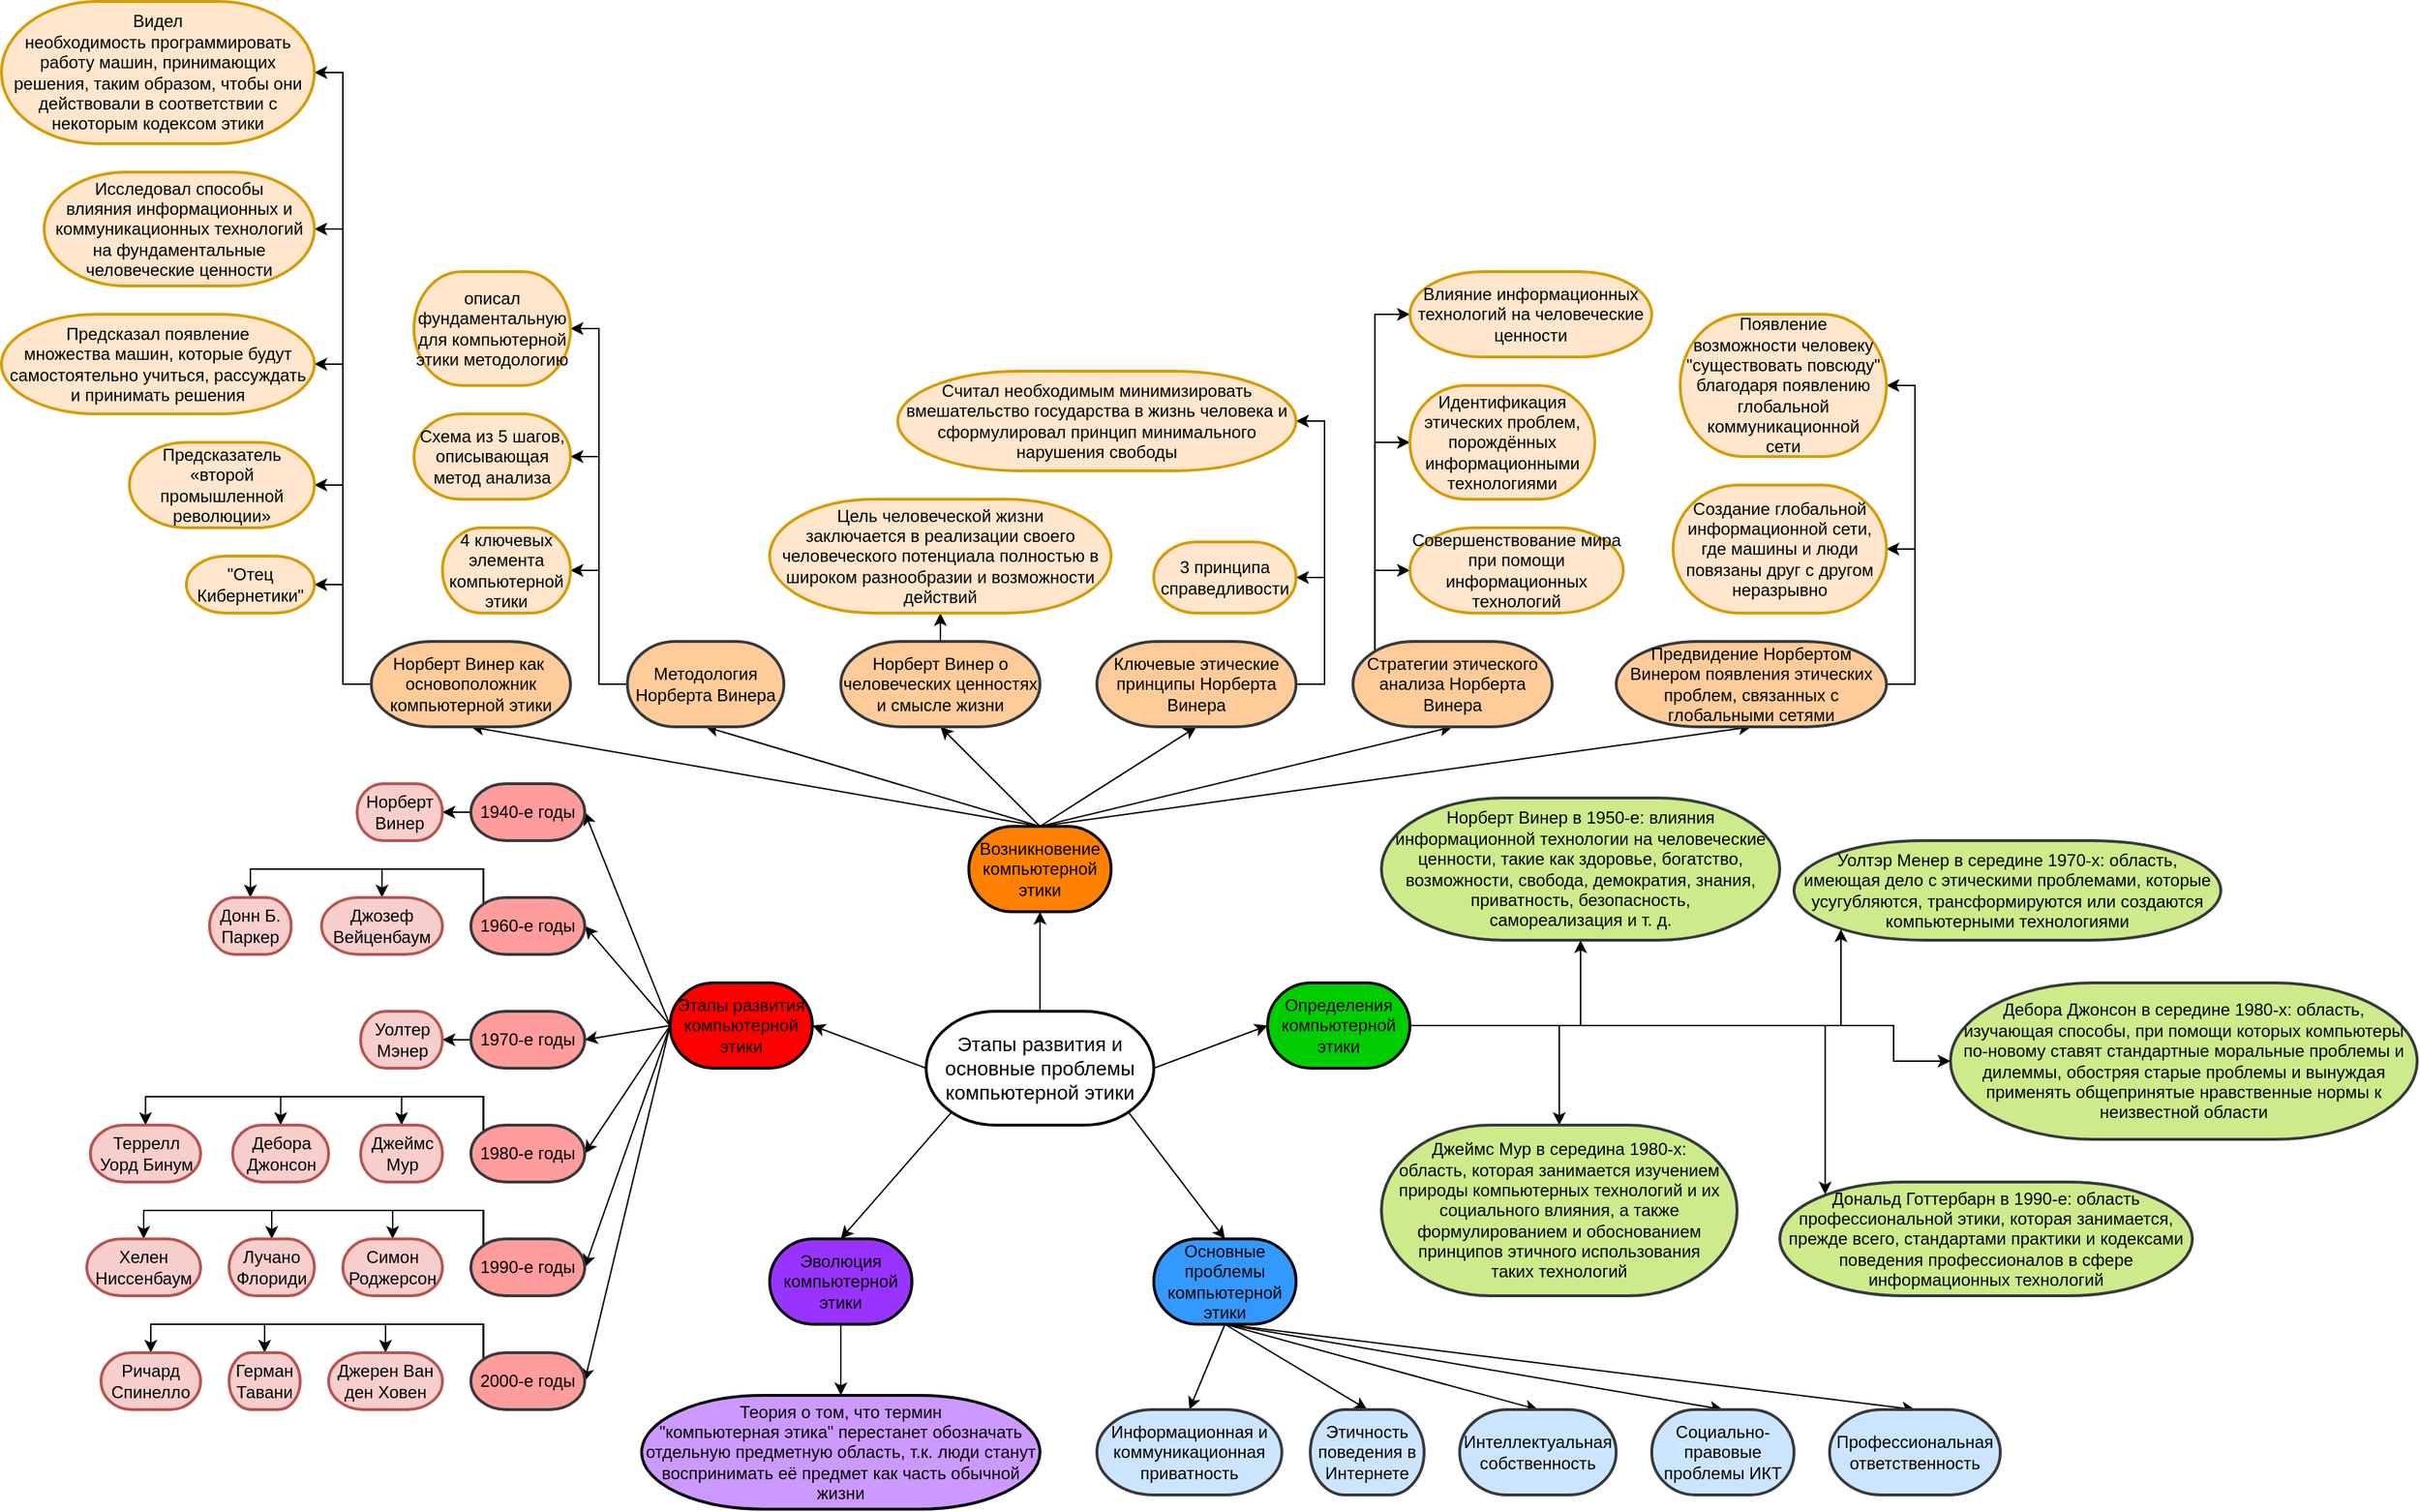 <mxfile type="github" version="12.4.3" pages="1">
  <diagram id="Xce3-qtlXA6PK7jgvRLK" name="Page-1">
    <mxGraphModel grid="1" dx="3118" dy="2120" gridSize="10" guides="1" tooltips="1" connect="1" arrows="1" fold="1" page="1" pageScale="1" pageWidth="2336" pageHeight="1654" math="0" shadow="0">
      <root>
        <mxCell id="0"/>
        <mxCell id="1" parent="0"/>
        <mxCell id="m4HbFXniarb6c-HBJ8Ap-7" parent="1" style="rounded=0;orthogonalLoop=1;jettySize=auto;html=1;exitX=1;exitY=0.5;exitDx=0;exitDy=0;exitPerimeter=0;entryX=0;entryY=0.5;entryDx=0;entryDy=0;entryPerimeter=0;" target="m4HbFXniarb6c-HBJ8Ap-4" source="m4HbFXniarb6c-HBJ8Ap-1" edge="1">
          <mxGeometry as="geometry" relative="1"/>
        </mxCell>
        <mxCell id="m4HbFXniarb6c-HBJ8Ap-8" parent="1" style="edgeStyle=none;rounded=0;orthogonalLoop=1;jettySize=auto;html=1;exitX=0.89;exitY=0.89;exitDx=0;exitDy=0;exitPerimeter=0;entryX=0.5;entryY=0;entryDx=0;entryDy=0;entryPerimeter=0;" target="m4HbFXniarb6c-HBJ8Ap-6" source="m4HbFXniarb6c-HBJ8Ap-1" edge="1">
          <mxGeometry as="geometry" relative="1"/>
        </mxCell>
        <mxCell id="m4HbFXniarb6c-HBJ8Ap-9" parent="1" style="edgeStyle=none;rounded=0;orthogonalLoop=1;jettySize=auto;html=1;exitX=0.11;exitY=0.89;exitDx=0;exitDy=0;exitPerimeter=0;entryX=0.5;entryY=0;entryDx=0;entryDy=0;entryPerimeter=0;" target="m4HbFXniarb6c-HBJ8Ap-5" source="m4HbFXniarb6c-HBJ8Ap-1" edge="1">
          <mxGeometry as="geometry" relative="1"/>
        </mxCell>
        <mxCell id="m4HbFXniarb6c-HBJ8Ap-10" parent="1" style="edgeStyle=none;rounded=0;orthogonalLoop=1;jettySize=auto;html=1;exitX=0;exitY=0.5;exitDx=0;exitDy=0;exitPerimeter=0;entryX=1;entryY=0.5;entryDx=0;entryDy=0;entryPerimeter=0;" target="m4HbFXniarb6c-HBJ8Ap-3" source="m4HbFXniarb6c-HBJ8Ap-1" edge="1">
          <mxGeometry as="geometry" relative="1"/>
        </mxCell>
        <mxCell id="m4HbFXniarb6c-HBJ8Ap-11" parent="1" style="edgeStyle=none;rounded=0;orthogonalLoop=1;jettySize=auto;html=1;exitX=0.5;exitY=0;exitDx=0;exitDy=0;exitPerimeter=0;entryX=0.5;entryY=1;entryDx=0;entryDy=0;entryPerimeter=0;" target="m4HbFXniarb6c-HBJ8Ap-2" source="m4HbFXniarb6c-HBJ8Ap-1" edge="1">
          <mxGeometry as="geometry" relative="1"/>
        </mxCell>
        <mxCell id="m4HbFXniarb6c-HBJ8Ap-1" value="&lt;font style=&quot;font-size: 14px&quot;&gt;Этапы развития и основные проблемы компьютерной этики&lt;/font&gt;" parent="1" vertex="1" style="strokeWidth=2;html=1;shape=mxgraph.flowchart.terminator;whiteSpace=wrap;">
          <mxGeometry as="geometry" height="80" width="160" y="160" x="320"/>
        </mxCell>
        <mxCell id="m4HbFXniarb6c-HBJ8Ap-31" parent="1" style="edgeStyle=none;rounded=0;orthogonalLoop=1;jettySize=auto;html=1;exitX=0.5;exitY=0;exitDx=0;exitDy=0;exitPerimeter=0;entryX=0.5;entryY=1;entryDx=0;entryDy=0;entryPerimeter=0;" target="m4HbFXniarb6c-HBJ8Ap-30" source="m4HbFXniarb6c-HBJ8Ap-2" edge="1">
          <mxGeometry as="geometry" relative="1"/>
        </mxCell>
        <mxCell id="m4HbFXniarb6c-HBJ8Ap-32" parent="1" style="edgeStyle=none;rounded=0;orthogonalLoop=1;jettySize=auto;html=1;exitX=0.5;exitY=0;exitDx=0;exitDy=0;exitPerimeter=0;entryX=0.5;entryY=1;entryDx=0;entryDy=0;entryPerimeter=0;" target="m4HbFXniarb6c-HBJ8Ap-25" source="m4HbFXniarb6c-HBJ8Ap-2" edge="1">
          <mxGeometry as="geometry" relative="1"/>
        </mxCell>
        <mxCell id="m4HbFXniarb6c-HBJ8Ap-33" parent="1" style="edgeStyle=none;rounded=0;orthogonalLoop=1;jettySize=auto;html=1;exitX=0.5;exitY=0;exitDx=0;exitDy=0;exitPerimeter=0;entryX=0.5;entryY=1;entryDx=0;entryDy=0;entryPerimeter=0;" target="m4HbFXniarb6c-HBJ8Ap-26" source="m4HbFXniarb6c-HBJ8Ap-2" edge="1">
          <mxGeometry as="geometry" relative="1"/>
        </mxCell>
        <mxCell id="m4HbFXniarb6c-HBJ8Ap-34" parent="1" style="edgeStyle=none;rounded=0;orthogonalLoop=1;jettySize=auto;html=1;exitX=0.5;exitY=0;exitDx=0;exitDy=0;exitPerimeter=0;entryX=0.5;entryY=1;entryDx=0;entryDy=0;entryPerimeter=0;" target="m4HbFXniarb6c-HBJ8Ap-27" source="m4HbFXniarb6c-HBJ8Ap-2" edge="1">
          <mxGeometry as="geometry" relative="1"/>
        </mxCell>
        <mxCell id="m4HbFXniarb6c-HBJ8Ap-35" parent="1" style="edgeStyle=none;rounded=0;orthogonalLoop=1;jettySize=auto;html=1;exitX=0.5;exitY=0;exitDx=0;exitDy=0;exitPerimeter=0;entryX=0.5;entryY=1;entryDx=0;entryDy=0;entryPerimeter=0;" target="m4HbFXniarb6c-HBJ8Ap-28" source="m4HbFXniarb6c-HBJ8Ap-2" edge="1">
          <mxGeometry as="geometry" relative="1"/>
        </mxCell>
        <mxCell id="m4HbFXniarb6c-HBJ8Ap-36" parent="1" style="edgeStyle=none;rounded=0;orthogonalLoop=1;jettySize=auto;html=1;exitX=0.5;exitY=0;exitDx=0;exitDy=0;exitPerimeter=0;entryX=0.5;entryY=1;entryDx=0;entryDy=0;entryPerimeter=0;" target="m4HbFXniarb6c-HBJ8Ap-29" source="m4HbFXniarb6c-HBJ8Ap-2" edge="1">
          <mxGeometry as="geometry" relative="1"/>
        </mxCell>
        <mxCell id="m4HbFXniarb6c-HBJ8Ap-2" value="Возникновение компьютерной этики" parent="1" vertex="1" style="strokeWidth=2;html=1;shape=mxgraph.flowchart.terminator;whiteSpace=wrap;fillColor=#FF8000;">
          <mxGeometry as="geometry" height="60" width="100" y="30" x="350"/>
        </mxCell>
        <mxCell id="m4HbFXniarb6c-HBJ8Ap-19" parent="1" style="edgeStyle=none;rounded=0;orthogonalLoop=1;jettySize=auto;html=1;exitX=0;exitY=0.5;exitDx=0;exitDy=0;exitPerimeter=0;entryX=1;entryY=0.5;entryDx=0;entryDy=0;entryPerimeter=0;" target="m4HbFXniarb6c-HBJ8Ap-15" source="m4HbFXniarb6c-HBJ8Ap-3" edge="1">
          <mxGeometry as="geometry" relative="1"/>
        </mxCell>
        <mxCell id="m4HbFXniarb6c-HBJ8Ap-20" parent="1" style="edgeStyle=none;rounded=0;orthogonalLoop=1;jettySize=auto;html=1;exitX=0;exitY=0.5;exitDx=0;exitDy=0;exitPerimeter=0;entryX=1;entryY=0.5;entryDx=0;entryDy=0;entryPerimeter=0;" target="m4HbFXniarb6c-HBJ8Ap-12" source="m4HbFXniarb6c-HBJ8Ap-3" edge="1">
          <mxGeometry as="geometry" relative="1"/>
        </mxCell>
        <mxCell id="m4HbFXniarb6c-HBJ8Ap-21" parent="1" style="edgeStyle=none;rounded=0;orthogonalLoop=1;jettySize=auto;html=1;exitX=0;exitY=0.5;exitDx=0;exitDy=0;exitPerimeter=0;entryX=1;entryY=0.5;entryDx=0;entryDy=0;entryPerimeter=0;" target="m4HbFXniarb6c-HBJ8Ap-14" source="m4HbFXniarb6c-HBJ8Ap-3" edge="1">
          <mxGeometry as="geometry" relative="1"/>
        </mxCell>
        <mxCell id="m4HbFXniarb6c-HBJ8Ap-22" parent="1" style="edgeStyle=none;rounded=0;orthogonalLoop=1;jettySize=auto;html=1;exitX=0;exitY=0.5;exitDx=0;exitDy=0;exitPerimeter=0;entryX=1;entryY=0.5;entryDx=0;entryDy=0;entryPerimeter=0;" target="m4HbFXniarb6c-HBJ8Ap-16" source="m4HbFXniarb6c-HBJ8Ap-3" edge="1">
          <mxGeometry as="geometry" relative="1"/>
        </mxCell>
        <mxCell id="m4HbFXniarb6c-HBJ8Ap-23" parent="1" style="edgeStyle=none;rounded=0;orthogonalLoop=1;jettySize=auto;html=1;exitX=0;exitY=0.5;exitDx=0;exitDy=0;exitPerimeter=0;entryX=1;entryY=0.5;entryDx=0;entryDy=0;entryPerimeter=0;" target="m4HbFXniarb6c-HBJ8Ap-17" source="m4HbFXniarb6c-HBJ8Ap-3" edge="1">
          <mxGeometry as="geometry" relative="1"/>
        </mxCell>
        <mxCell id="m4HbFXniarb6c-HBJ8Ap-24" parent="1" style="edgeStyle=none;rounded=0;orthogonalLoop=1;jettySize=auto;html=1;exitX=0;exitY=0.5;exitDx=0;exitDy=0;exitPerimeter=0;entryX=1;entryY=0.5;entryDx=0;entryDy=0;entryPerimeter=0;" target="m4HbFXniarb6c-HBJ8Ap-13" source="m4HbFXniarb6c-HBJ8Ap-3" edge="1">
          <mxGeometry as="geometry" relative="1"/>
        </mxCell>
        <mxCell id="m4HbFXniarb6c-HBJ8Ap-3" value="Этапы развития компьютерной этики" parent="1" vertex="1" style="strokeWidth=2;html=1;shape=mxgraph.flowchart.terminator;whiteSpace=wrap;fillColor=#FF0000;">
          <mxGeometry as="geometry" height="60" width="100" y="140" x="140"/>
        </mxCell>
        <mxCell id="OkbivOEp-bvasjhVj9Z0-7" parent="1" style="edgeStyle=orthogonalEdgeStyle;rounded=0;orthogonalLoop=1;jettySize=auto;html=1;exitX=1;exitY=0.5;exitDx=0;exitDy=0;exitPerimeter=0;entryX=0.5;entryY=1;entryDx=0;entryDy=0;entryPerimeter=0;" target="OkbivOEp-bvasjhVj9Z0-1" source="m4HbFXniarb6c-HBJ8Ap-4" edge="1">
          <mxGeometry as="geometry" relative="1"/>
        </mxCell>
        <mxCell id="OkbivOEp-bvasjhVj9Z0-8" parent="1" style="edgeStyle=orthogonalEdgeStyle;rounded=0;orthogonalLoop=1;jettySize=auto;html=1;exitX=1;exitY=0.5;exitDx=0;exitDy=0;exitPerimeter=0;entryX=0.5;entryY=0;entryDx=0;entryDy=0;entryPerimeter=0;" target="OkbivOEp-bvasjhVj9Z0-2" source="m4HbFXniarb6c-HBJ8Ap-4" edge="1">
          <mxGeometry as="geometry" relative="1"/>
        </mxCell>
        <mxCell id="OkbivOEp-bvasjhVj9Z0-9" parent="1" style="edgeStyle=orthogonalEdgeStyle;rounded=0;orthogonalLoop=1;jettySize=auto;html=1;exitX=1;exitY=0.5;exitDx=0;exitDy=0;exitPerimeter=0;entryX=0.11;entryY=0.89;entryDx=0;entryDy=0;entryPerimeter=0;" target="OkbivOEp-bvasjhVj9Z0-5" source="m4HbFXniarb6c-HBJ8Ap-4" edge="1">
          <mxGeometry as="geometry" relative="1"/>
        </mxCell>
        <mxCell id="OkbivOEp-bvasjhVj9Z0-10" parent="1" style="edgeStyle=orthogonalEdgeStyle;rounded=0;orthogonalLoop=1;jettySize=auto;html=1;exitX=1;exitY=0.5;exitDx=0;exitDy=0;exitPerimeter=0;entryX=0.11;entryY=0.11;entryDx=0;entryDy=0;entryPerimeter=0;" target="OkbivOEp-bvasjhVj9Z0-3" source="m4HbFXniarb6c-HBJ8Ap-4" edge="1">
          <mxGeometry as="geometry" relative="1"/>
        </mxCell>
        <mxCell id="OkbivOEp-bvasjhVj9Z0-11" parent="1" style="edgeStyle=orthogonalEdgeStyle;rounded=0;orthogonalLoop=1;jettySize=auto;html=1;exitX=1;exitY=0.5;exitDx=0;exitDy=0;exitPerimeter=0;entryX=0;entryY=0.5;entryDx=0;entryDy=0;entryPerimeter=0;" target="OkbivOEp-bvasjhVj9Z0-4" source="m4HbFXniarb6c-HBJ8Ap-4" edge="1">
          <mxGeometry as="geometry" relative="1">
            <Array as="points">
              <mxPoint y="170" x="1000"/>
              <mxPoint y="195" x="1000"/>
            </Array>
          </mxGeometry>
        </mxCell>
        <mxCell id="m4HbFXniarb6c-HBJ8Ap-4" value="Определения компьютерной этики" parent="1" vertex="1" style="strokeWidth=2;html=1;shape=mxgraph.flowchart.terminator;whiteSpace=wrap;fillColor=#00CC00;">
          <mxGeometry as="geometry" height="60" width="100" y="140" x="560"/>
        </mxCell>
        <mxCell id="OkbivOEp-bvasjhVj9Z0-13" parent="1" style="edgeStyle=orthogonalEdgeStyle;rounded=0;orthogonalLoop=1;jettySize=auto;html=1;exitX=0.5;exitY=1;exitDx=0;exitDy=0;exitPerimeter=0;entryX=0.5;entryY=0;entryDx=0;entryDy=0;entryPerimeter=0;" target="OkbivOEp-bvasjhVj9Z0-12" source="m4HbFXniarb6c-HBJ8Ap-5" edge="1">
          <mxGeometry as="geometry" relative="1"/>
        </mxCell>
        <mxCell id="m4HbFXniarb6c-HBJ8Ap-5" value="Эволюция компьютерной этики" parent="1" vertex="1" style="strokeWidth=2;html=1;shape=mxgraph.flowchart.terminator;whiteSpace=wrap;fillColor=#9933FF;">
          <mxGeometry as="geometry" height="60" width="100" y="320" x="210"/>
        </mxCell>
        <mxCell id="m4HbFXniarb6c-HBJ8Ap-42" parent="1" style="edgeStyle=none;rounded=0;orthogonalLoop=1;jettySize=auto;html=1;exitX=0.5;exitY=1;exitDx=0;exitDy=0;exitPerimeter=0;entryX=0.5;entryY=0;entryDx=0;entryDy=0;entryPerimeter=0;" target="m4HbFXniarb6c-HBJ8Ap-40" source="m4HbFXniarb6c-HBJ8Ap-6" edge="1">
          <mxGeometry as="geometry" relative="1"/>
        </mxCell>
        <mxCell id="m4HbFXniarb6c-HBJ8Ap-43" parent="1" style="edgeStyle=none;rounded=0;orthogonalLoop=1;jettySize=auto;html=1;exitX=0.5;exitY=1;exitDx=0;exitDy=0;exitPerimeter=0;entryX=0.5;entryY=0;entryDx=0;entryDy=0;entryPerimeter=0;" target="m4HbFXniarb6c-HBJ8Ap-41" source="m4HbFXniarb6c-HBJ8Ap-6" edge="1">
          <mxGeometry as="geometry" relative="1"/>
        </mxCell>
        <mxCell id="m4HbFXniarb6c-HBJ8Ap-44" parent="1" style="edgeStyle=none;rounded=0;orthogonalLoop=1;jettySize=auto;html=1;exitX=0.5;exitY=1;exitDx=0;exitDy=0;exitPerimeter=0;entryX=0.5;entryY=0;entryDx=0;entryDy=0;entryPerimeter=0;" target="m4HbFXniarb6c-HBJ8Ap-38" source="m4HbFXniarb6c-HBJ8Ap-6" edge="1">
          <mxGeometry as="geometry" relative="1"/>
        </mxCell>
        <mxCell id="m4HbFXniarb6c-HBJ8Ap-45" parent="1" style="edgeStyle=none;rounded=0;orthogonalLoop=1;jettySize=auto;html=1;exitX=0.5;exitY=1;exitDx=0;exitDy=0;exitPerimeter=0;entryX=0.5;entryY=0;entryDx=0;entryDy=0;entryPerimeter=0;" target="m4HbFXniarb6c-HBJ8Ap-37" source="m4HbFXniarb6c-HBJ8Ap-6" edge="1">
          <mxGeometry as="geometry" relative="1"/>
        </mxCell>
        <mxCell id="m4HbFXniarb6c-HBJ8Ap-46" parent="1" style="edgeStyle=none;rounded=0;orthogonalLoop=1;jettySize=auto;html=1;exitX=0.5;exitY=1;exitDx=0;exitDy=0;exitPerimeter=0;entryX=0.5;entryY=0;entryDx=0;entryDy=0;entryPerimeter=0;" target="m4HbFXniarb6c-HBJ8Ap-39" source="m4HbFXniarb6c-HBJ8Ap-6" edge="1">
          <mxGeometry as="geometry" relative="1"/>
        </mxCell>
        <mxCell id="m4HbFXniarb6c-HBJ8Ap-6" value="Основные проблемы компьютерной этики" parent="1" vertex="1" style="strokeWidth=2;html=1;shape=mxgraph.flowchart.terminator;whiteSpace=wrap;fillColor=#3399FF;">
          <mxGeometry as="geometry" height="60" width="100" y="320" x="480"/>
        </mxCell>
        <mxCell id="SRQ7N_bruoOHTrNDYPCM-39" parent="1" style="edgeStyle=orthogonalEdgeStyle;rounded=0;orthogonalLoop=1;jettySize=auto;html=1;exitX=0.11;exitY=0.11;exitDx=0;exitDy=0;exitPerimeter=0;entryX=0.5;entryY=0;entryDx=0;entryDy=0;entryPerimeter=0;" target="SRQ7N_bruoOHTrNDYPCM-36" source="m4HbFXniarb6c-HBJ8Ap-12" edge="1">
          <mxGeometry as="geometry" relative="1">
            <Array as="points">
              <mxPoint y="60" x="9"/>
              <mxPoint y="60" x="-62"/>
            </Array>
          </mxGeometry>
        </mxCell>
        <mxCell id="SRQ7N_bruoOHTrNDYPCM-40" parent="1" style="edgeStyle=orthogonalEdgeStyle;rounded=0;orthogonalLoop=1;jettySize=auto;html=1;exitX=0.11;exitY=0.11;exitDx=0;exitDy=0;exitPerimeter=0;entryX=0.5;entryY=0;entryDx=0;entryDy=0;entryPerimeter=0;" target="SRQ7N_bruoOHTrNDYPCM-34" source="m4HbFXniarb6c-HBJ8Ap-12" edge="1">
          <mxGeometry as="geometry" relative="1">
            <Array as="points">
              <mxPoint y="60" x="9"/>
              <mxPoint y="60" x="-155"/>
            </Array>
          </mxGeometry>
        </mxCell>
        <mxCell id="m4HbFXniarb6c-HBJ8Ap-12" value="1960-е годы" parent="1" vertex="1" style="strokeWidth=2;html=1;shape=mxgraph.flowchart.terminator;whiteSpace=wrap;fillColor=#FF9C9C;strokeColor=#36393d;">
          <mxGeometry as="geometry" height="40" width="80" y="80"/>
        </mxCell>
        <mxCell id="SRQ7N_bruoOHTrNDYPCM-65" parent="1" style="edgeStyle=orthogonalEdgeStyle;rounded=0;orthogonalLoop=1;jettySize=auto;html=1;exitX=0.11;exitY=0.11;exitDx=0;exitDy=0;exitPerimeter=0;entryX=0.5;entryY=0;entryDx=0;entryDy=0;entryPerimeter=0;" target="SRQ7N_bruoOHTrNDYPCM-56" source="m4HbFXniarb6c-HBJ8Ap-13" edge="1">
          <mxGeometry as="geometry" relative="1">
            <Array as="points">
              <mxPoint y="380" x="9"/>
              <mxPoint y="380" x="-60"/>
            </Array>
          </mxGeometry>
        </mxCell>
        <mxCell id="SRQ7N_bruoOHTrNDYPCM-66" parent="1" style="edgeStyle=orthogonalEdgeStyle;rounded=0;orthogonalLoop=1;jettySize=auto;html=1;exitX=0.11;exitY=0.11;exitDx=0;exitDy=0;exitPerimeter=0;entryX=0.5;entryY=0;entryDx=0;entryDy=0;entryPerimeter=0;" target="SRQ7N_bruoOHTrNDYPCM-57" source="m4HbFXniarb6c-HBJ8Ap-13" edge="1">
          <mxGeometry as="geometry" relative="1">
            <Array as="points">
              <mxPoint y="380" x="9"/>
              <mxPoint y="380" x="-145"/>
            </Array>
          </mxGeometry>
        </mxCell>
        <mxCell id="SRQ7N_bruoOHTrNDYPCM-67" parent="1" style="edgeStyle=orthogonalEdgeStyle;rounded=0;orthogonalLoop=1;jettySize=auto;html=1;exitX=0.11;exitY=0.11;exitDx=0;exitDy=0;exitPerimeter=0;entryX=0.5;entryY=0;entryDx=0;entryDy=0;entryPerimeter=0;" target="SRQ7N_bruoOHTrNDYPCM-58" source="m4HbFXniarb6c-HBJ8Ap-13" edge="1">
          <mxGeometry as="geometry" relative="1">
            <Array as="points">
              <mxPoint y="380" x="9"/>
              <mxPoint y="380" x="-225"/>
            </Array>
          </mxGeometry>
        </mxCell>
        <mxCell id="m4HbFXniarb6c-HBJ8Ap-13" value="2000-е годы" parent="1" vertex="1" style="strokeWidth=2;html=1;shape=mxgraph.flowchart.terminator;whiteSpace=wrap;fillColor=#FF9C9C;strokeColor=#36393d;">
          <mxGeometry as="geometry" height="40" width="80" y="400"/>
        </mxCell>
        <mxCell id="SRQ7N_bruoOHTrNDYPCM-41" parent="1" style="edgeStyle=orthogonalEdgeStyle;rounded=0;orthogonalLoop=1;jettySize=auto;html=1;exitX=0;exitY=0.5;exitDx=0;exitDy=0;exitPerimeter=0;entryX=1;entryY=0.5;entryDx=0;entryDy=0;entryPerimeter=0;" target="SRQ7N_bruoOHTrNDYPCM-37" source="m4HbFXniarb6c-HBJ8Ap-14" edge="1">
          <mxGeometry as="geometry" relative="1"/>
        </mxCell>
        <mxCell id="m4HbFXniarb6c-HBJ8Ap-14" value="1970-е годы" parent="1" vertex="1" style="strokeWidth=2;html=1;shape=mxgraph.flowchart.terminator;whiteSpace=wrap;fillColor=#FF9C9C;strokeColor=#36393d;">
          <mxGeometry as="geometry" height="40" width="80" y="160"/>
        </mxCell>
        <mxCell id="SRQ7N_bruoOHTrNDYPCM-38" parent="1" style="edgeStyle=orthogonalEdgeStyle;rounded=0;orthogonalLoop=1;jettySize=auto;html=1;exitX=0;exitY=0.5;exitDx=0;exitDy=0;exitPerimeter=0;entryX=1;entryY=0.5;entryDx=0;entryDy=0;entryPerimeter=0;" target="SRQ7N_bruoOHTrNDYPCM-35" source="m4HbFXniarb6c-HBJ8Ap-15" edge="1">
          <mxGeometry as="geometry" relative="1"/>
        </mxCell>
        <mxCell id="m4HbFXniarb6c-HBJ8Ap-15" value="1940-е годы" parent="1" vertex="1" style="strokeWidth=2;html=1;shape=mxgraph.flowchart.terminator;whiteSpace=wrap;fillColor=#FF9C9C;strokeColor=#36393d;">
          <mxGeometry as="geometry" height="40" width="80"/>
        </mxCell>
        <mxCell id="SRQ7N_bruoOHTrNDYPCM-44" parent="1" style="edgeStyle=orthogonalEdgeStyle;rounded=0;orthogonalLoop=1;jettySize=auto;html=1;exitX=0.11;exitY=0.11;exitDx=0;exitDy=0;exitPerimeter=0;entryX=0.5;entryY=0;entryDx=0;entryDy=0;entryPerimeter=0;" target="SRQ7N_bruoOHTrNDYPCM-42" source="m4HbFXniarb6c-HBJ8Ap-16" edge="1">
          <mxGeometry as="geometry" relative="1">
            <Array as="points">
              <mxPoint y="220" x="9"/>
              <mxPoint y="220" x="-49"/>
            </Array>
          </mxGeometry>
        </mxCell>
        <mxCell id="SRQ7N_bruoOHTrNDYPCM-45" parent="1" style="edgeStyle=orthogonalEdgeStyle;rounded=0;orthogonalLoop=1;jettySize=auto;html=1;exitX=0.11;exitY=0.11;exitDx=0;exitDy=0;exitPerimeter=0;entryX=0.5;entryY=0;entryDx=0;entryDy=0;entryPerimeter=0;" target="SRQ7N_bruoOHTrNDYPCM-43" source="m4HbFXniarb6c-HBJ8Ap-16" edge="1">
          <mxGeometry as="geometry" relative="1">
            <Array as="points">
              <mxPoint y="220" x="9"/>
              <mxPoint y="220" x="-134"/>
            </Array>
          </mxGeometry>
        </mxCell>
        <mxCell id="SRQ7N_bruoOHTrNDYPCM-50" parent="1" style="edgeStyle=orthogonalEdgeStyle;rounded=0;orthogonalLoop=1;jettySize=auto;html=1;exitX=0.11;exitY=0.11;exitDx=0;exitDy=0;exitPerimeter=0;entryX=0.5;entryY=0;entryDx=0;entryDy=0;entryPerimeter=0;" target="SRQ7N_bruoOHTrNDYPCM-47" source="m4HbFXniarb6c-HBJ8Ap-16" edge="1">
          <mxGeometry as="geometry" relative="1">
            <Array as="points">
              <mxPoint y="220" x="9"/>
              <mxPoint y="220" x="-229"/>
            </Array>
          </mxGeometry>
        </mxCell>
        <mxCell id="m4HbFXniarb6c-HBJ8Ap-16" value="1980-е годы" parent="1" vertex="1" style="strokeWidth=2;html=1;shape=mxgraph.flowchart.terminator;whiteSpace=wrap;fillColor=#FF9C9C;strokeColor=#36393d;">
          <mxGeometry as="geometry" height="40" width="80" y="240"/>
        </mxCell>
        <mxCell id="SRQ7N_bruoOHTrNDYPCM-62" parent="1" style="edgeStyle=orthogonalEdgeStyle;rounded=0;orthogonalLoop=1;jettySize=auto;html=1;exitX=0.11;exitY=0.11;exitDx=0;exitDy=0;exitPerimeter=0;entryX=0.5;entryY=0;entryDx=0;entryDy=0;entryPerimeter=0;" target="SRQ7N_bruoOHTrNDYPCM-51" source="m4HbFXniarb6c-HBJ8Ap-17" edge="1">
          <mxGeometry as="geometry" relative="1">
            <Array as="points">
              <mxPoint y="300" x="9"/>
              <mxPoint y="300" x="-55"/>
            </Array>
          </mxGeometry>
        </mxCell>
        <mxCell id="SRQ7N_bruoOHTrNDYPCM-63" parent="1" style="edgeStyle=orthogonalEdgeStyle;rounded=0;orthogonalLoop=1;jettySize=auto;html=1;exitX=0.11;exitY=0.11;exitDx=0;exitDy=0;exitPerimeter=0;entryX=0.5;entryY=0;entryDx=0;entryDy=0;entryPerimeter=0;" target="SRQ7N_bruoOHTrNDYPCM-54" source="m4HbFXniarb6c-HBJ8Ap-17" edge="1">
          <mxGeometry as="geometry" relative="1">
            <Array as="points">
              <mxPoint y="300" x="9"/>
              <mxPoint y="300" x="-140"/>
            </Array>
          </mxGeometry>
        </mxCell>
        <mxCell id="SRQ7N_bruoOHTrNDYPCM-64" parent="1" style="edgeStyle=orthogonalEdgeStyle;rounded=0;orthogonalLoop=1;jettySize=auto;html=1;exitX=0.11;exitY=0.11;exitDx=0;exitDy=0;exitPerimeter=0;entryX=0.5;entryY=0;entryDx=0;entryDy=0;entryPerimeter=0;" target="SRQ7N_bruoOHTrNDYPCM-55" source="m4HbFXniarb6c-HBJ8Ap-17" edge="1">
          <mxGeometry as="geometry" relative="1">
            <Array as="points">
              <mxPoint y="300" x="9"/>
              <mxPoint y="300" x="-230"/>
            </Array>
          </mxGeometry>
        </mxCell>
        <mxCell id="m4HbFXniarb6c-HBJ8Ap-17" value="1990-е годы" parent="1" vertex="1" style="strokeWidth=2;html=1;shape=mxgraph.flowchart.terminator;whiteSpace=wrap;fillColor=#FF9C9C;strokeColor=#36393d;">
          <mxGeometry as="geometry" height="40" width="80" y="320"/>
        </mxCell>
        <mxCell id="SRQ7N_bruoOHTrNDYPCM-12" parent="1" style="edgeStyle=orthogonalEdgeStyle;rounded=0;orthogonalLoop=1;jettySize=auto;html=1;exitX=0;exitY=0.5;exitDx=0;exitDy=0;exitPerimeter=0;entryX=1;entryY=0.5;entryDx=0;entryDy=0;entryPerimeter=0;" target="SRQ7N_bruoOHTrNDYPCM-11" source="m4HbFXniarb6c-HBJ8Ap-25" edge="1">
          <mxGeometry as="geometry" relative="1"/>
        </mxCell>
        <mxCell id="SRQ7N_bruoOHTrNDYPCM-14" parent="1" style="edgeStyle=orthogonalEdgeStyle;rounded=0;orthogonalLoop=1;jettySize=auto;html=1;exitX=0;exitY=0.5;exitDx=0;exitDy=0;exitPerimeter=0;entryX=1;entryY=0.5;entryDx=0;entryDy=0;entryPerimeter=0;" target="SRQ7N_bruoOHTrNDYPCM-13" source="m4HbFXniarb6c-HBJ8Ap-25" edge="1">
          <mxGeometry as="geometry" relative="1"/>
        </mxCell>
        <mxCell id="SRQ7N_bruoOHTrNDYPCM-16" parent="1" style="edgeStyle=orthogonalEdgeStyle;rounded=0;orthogonalLoop=1;jettySize=auto;html=1;exitX=0;exitY=0.5;exitDx=0;exitDy=0;exitPerimeter=0;entryX=1;entryY=0.5;entryDx=0;entryDy=0;entryPerimeter=0;" target="SRQ7N_bruoOHTrNDYPCM-15" source="m4HbFXniarb6c-HBJ8Ap-25" edge="1">
          <mxGeometry as="geometry" relative="1"/>
        </mxCell>
        <mxCell id="m4HbFXniarb6c-HBJ8Ap-25" value="Методология Норберта Винера" parent="1" vertex="1" style="strokeWidth=2;html=1;shape=mxgraph.flowchart.terminator;whiteSpace=wrap;fillColor=#ffcc99;strokeColor=#36393d;">
          <mxGeometry as="geometry" height="60" width="110" y="-100" x="110"/>
        </mxCell>
        <mxCell id="SRQ7N_bruoOHTrNDYPCM-19" parent="1" style="rounded=0;orthogonalLoop=1;jettySize=auto;html=1;exitX=0.5;exitY=0;exitDx=0;exitDy=0;exitPerimeter=0;entryX=0.5;entryY=1;entryDx=0;entryDy=0;entryPerimeter=0;" target="SRQ7N_bruoOHTrNDYPCM-17" source="m4HbFXniarb6c-HBJ8Ap-26" edge="1">
          <mxGeometry as="geometry" relative="1"/>
        </mxCell>
        <mxCell id="m4HbFXniarb6c-HBJ8Ap-26" value="Норберт Винер о человеческих ценностях и смысле жизни" parent="1" vertex="1" style="strokeWidth=2;html=1;shape=mxgraph.flowchart.terminator;whiteSpace=wrap;fillColor=#ffcc99;strokeColor=#36393d;">
          <mxGeometry as="geometry" height="60" width="140" y="-100" x="260"/>
        </mxCell>
        <mxCell id="SRQ7N_bruoOHTrNDYPCM-22" parent="1" style="edgeStyle=orthogonalEdgeStyle;rounded=0;orthogonalLoop=1;jettySize=auto;html=1;exitX=1;exitY=0.5;exitDx=0;exitDy=0;exitPerimeter=0;entryX=1;entryY=0.5;entryDx=0;entryDy=0;entryPerimeter=0;" target="SRQ7N_bruoOHTrNDYPCM-20" source="m4HbFXniarb6c-HBJ8Ap-27" edge="1">
          <mxGeometry as="geometry" relative="1"/>
        </mxCell>
        <mxCell id="SRQ7N_bruoOHTrNDYPCM-23" parent="1" style="edgeStyle=orthogonalEdgeStyle;rounded=0;orthogonalLoop=1;jettySize=auto;html=1;exitX=1;exitY=0.5;exitDx=0;exitDy=0;exitPerimeter=0;entryX=1;entryY=0.5;entryDx=0;entryDy=0;entryPerimeter=0;" target="SRQ7N_bruoOHTrNDYPCM-21" source="m4HbFXniarb6c-HBJ8Ap-27" edge="1">
          <mxGeometry as="geometry" relative="1"/>
        </mxCell>
        <mxCell id="m4HbFXniarb6c-HBJ8Ap-27" value="Ключевые этические принципы Норберта Винера" parent="1" vertex="1" style="strokeWidth=2;html=1;shape=mxgraph.flowchart.terminator;whiteSpace=wrap;fillColor=#ffcc99;strokeColor=#36393d;">
          <mxGeometry as="geometry" height="60" width="140" y="-100" x="440"/>
        </mxCell>
        <mxCell id="SRQ7N_bruoOHTrNDYPCM-27" parent="1" style="edgeStyle=orthogonalEdgeStyle;rounded=0;orthogonalLoop=1;jettySize=auto;html=1;exitX=0.11;exitY=0.11;exitDx=0;exitDy=0;exitPerimeter=0;entryX=0;entryY=0.5;entryDx=0;entryDy=0;entryPerimeter=0;" target="SRQ7N_bruoOHTrNDYPCM-24" source="m4HbFXniarb6c-HBJ8Ap-28" edge="1">
          <mxGeometry as="geometry" relative="1"/>
        </mxCell>
        <mxCell id="SRQ7N_bruoOHTrNDYPCM-28" parent="1" style="edgeStyle=orthogonalEdgeStyle;rounded=0;orthogonalLoop=1;jettySize=auto;html=1;exitX=0.11;exitY=0.11;exitDx=0;exitDy=0;exitPerimeter=0;entryX=0;entryY=0.5;entryDx=0;entryDy=0;entryPerimeter=0;" target="SRQ7N_bruoOHTrNDYPCM-25" source="m4HbFXniarb6c-HBJ8Ap-28" edge="1">
          <mxGeometry as="geometry" relative="1"/>
        </mxCell>
        <mxCell id="SRQ7N_bruoOHTrNDYPCM-29" parent="1" style="edgeStyle=orthogonalEdgeStyle;rounded=0;orthogonalLoop=1;jettySize=auto;html=1;exitX=0.11;exitY=0.11;exitDx=0;exitDy=0;exitPerimeter=0;entryX=0;entryY=0.5;entryDx=0;entryDy=0;entryPerimeter=0;" target="SRQ7N_bruoOHTrNDYPCM-26" source="m4HbFXniarb6c-HBJ8Ap-28" edge="1">
          <mxGeometry as="geometry" relative="1"/>
        </mxCell>
        <mxCell id="m4HbFXniarb6c-HBJ8Ap-28" value="Стратегии этического анализа Норберта Винера" parent="1" vertex="1" style="strokeWidth=2;html=1;shape=mxgraph.flowchart.terminator;whiteSpace=wrap;fillColor=#ffcc99;strokeColor=#36393d;">
          <mxGeometry as="geometry" height="60" width="140" y="-100" x="620"/>
        </mxCell>
        <mxCell id="SRQ7N_bruoOHTrNDYPCM-32" parent="1" style="edgeStyle=orthogonalEdgeStyle;rounded=0;orthogonalLoop=1;jettySize=auto;html=1;exitX=1;exitY=0.5;exitDx=0;exitDy=0;exitPerimeter=0;entryX=1;entryY=0.5;entryDx=0;entryDy=0;entryPerimeter=0;" target="SRQ7N_bruoOHTrNDYPCM-30" source="m4HbFXniarb6c-HBJ8Ap-29" edge="1">
          <mxGeometry as="geometry" relative="1"/>
        </mxCell>
        <mxCell id="SRQ7N_bruoOHTrNDYPCM-33" parent="1" style="edgeStyle=orthogonalEdgeStyle;rounded=0;orthogonalLoop=1;jettySize=auto;html=1;exitX=1;exitY=0.5;exitDx=0;exitDy=0;exitPerimeter=0;entryX=1;entryY=0.5;entryDx=0;entryDy=0;entryPerimeter=0;" target="SRQ7N_bruoOHTrNDYPCM-31" source="m4HbFXniarb6c-HBJ8Ap-29" edge="1">
          <mxGeometry as="geometry" relative="1"/>
        </mxCell>
        <mxCell id="m4HbFXniarb6c-HBJ8Ap-29" value="Предвидение Норбертом Винером появления этических&lt;br&gt;проблем, связанных с глобальными сетями" parent="1" vertex="1" style="strokeWidth=2;html=1;shape=mxgraph.flowchart.terminator;whiteSpace=wrap;fillColor=#ffcc99;strokeColor=#36393d;">
          <mxGeometry as="geometry" height="60" width="190" y="-100" x="805"/>
        </mxCell>
        <mxCell id="SRQ7N_bruoOHTrNDYPCM-6" parent="1" style="edgeStyle=orthogonalEdgeStyle;rounded=0;orthogonalLoop=1;jettySize=auto;html=1;exitX=0;exitY=0.5;exitDx=0;exitDy=0;exitPerimeter=0;entryX=1;entryY=0.5;entryDx=0;entryDy=0;entryPerimeter=0;" target="SRQ7N_bruoOHTrNDYPCM-1" source="m4HbFXniarb6c-HBJ8Ap-30" edge="1">
          <mxGeometry as="geometry" relative="1"/>
        </mxCell>
        <mxCell id="SRQ7N_bruoOHTrNDYPCM-7" parent="1" style="edgeStyle=orthogonalEdgeStyle;rounded=0;orthogonalLoop=1;jettySize=auto;html=1;exitX=0;exitY=0.5;exitDx=0;exitDy=0;exitPerimeter=0;entryX=1;entryY=0.5;entryDx=0;entryDy=0;entryPerimeter=0;" target="m4HbFXniarb6c-HBJ8Ap-47" source="m4HbFXniarb6c-HBJ8Ap-30" edge="1">
          <mxGeometry as="geometry" relative="1"/>
        </mxCell>
        <mxCell id="SRQ7N_bruoOHTrNDYPCM-8" parent="1" style="edgeStyle=orthogonalEdgeStyle;rounded=0;orthogonalLoop=1;jettySize=auto;html=1;exitX=0;exitY=0.5;exitDx=0;exitDy=0;exitPerimeter=0;entryX=1;entryY=0.5;entryDx=0;entryDy=0;entryPerimeter=0;" target="SRQ7N_bruoOHTrNDYPCM-5" source="m4HbFXniarb6c-HBJ8Ap-30" edge="1">
          <mxGeometry as="geometry" relative="1"/>
        </mxCell>
        <mxCell id="SRQ7N_bruoOHTrNDYPCM-9" parent="1" style="edgeStyle=orthogonalEdgeStyle;rounded=0;orthogonalLoop=1;jettySize=auto;html=1;exitX=0;exitY=0.5;exitDx=0;exitDy=0;exitPerimeter=0;entryX=1;entryY=0.5;entryDx=0;entryDy=0;entryPerimeter=0;" target="SRQ7N_bruoOHTrNDYPCM-2" source="m4HbFXniarb6c-HBJ8Ap-30" edge="1">
          <mxGeometry as="geometry" relative="1"/>
        </mxCell>
        <mxCell id="SRQ7N_bruoOHTrNDYPCM-10" parent="1" style="edgeStyle=orthogonalEdgeStyle;rounded=0;orthogonalLoop=1;jettySize=auto;html=1;exitX=0;exitY=0.5;exitDx=0;exitDy=0;exitPerimeter=0;entryX=1;entryY=0.5;entryDx=0;entryDy=0;entryPerimeter=0;" target="SRQ7N_bruoOHTrNDYPCM-3" source="m4HbFXniarb6c-HBJ8Ap-30" edge="1">
          <mxGeometry as="geometry" relative="1"/>
        </mxCell>
        <mxCell id="m4HbFXniarb6c-HBJ8Ap-30" value="Норберт Винер как&amp;nbsp; основоположник компьютерной этики" parent="1" vertex="1" style="strokeWidth=2;html=1;shape=mxgraph.flowchart.terminator;whiteSpace=wrap;fillColor=#ffcc99;strokeColor=#36393d;">
          <mxGeometry as="geometry" height="60" width="140" y="-100" x="-70"/>
        </mxCell>
        <mxCell id="m4HbFXniarb6c-HBJ8Ap-37" value="Этичность поведения в Интернете" parent="1" vertex="1" style="strokeWidth=2;html=1;shape=mxgraph.flowchart.terminator;whiteSpace=wrap;fillColor=#cce5ff;strokeColor=#36393d;">
          <mxGeometry as="geometry" height="60" width="80" y="440" x="590"/>
        </mxCell>
        <mxCell id="m4HbFXniarb6c-HBJ8Ap-38" value="Профессиональная ответственность" parent="1" vertex="1" style="strokeWidth=2;html=1;shape=mxgraph.flowchart.terminator;whiteSpace=wrap;fillColor=#cce5ff;strokeColor=#36393d;">
          <mxGeometry as="geometry" height="60" width="120" y="440" x="955"/>
        </mxCell>
        <mxCell id="m4HbFXniarb6c-HBJ8Ap-39" value="Информационная и коммуникационная приватность" parent="1" vertex="1" style="strokeWidth=2;html=1;shape=mxgraph.flowchart.terminator;whiteSpace=wrap;fillColor=#cce5ff;strokeColor=#36393d;">
          <mxGeometry as="geometry" height="60" width="130" y="440" x="440"/>
        </mxCell>
        <mxCell id="m4HbFXniarb6c-HBJ8Ap-40" value="Интеллектуальная собственность" parent="1" vertex="1" style="strokeWidth=2;html=1;shape=mxgraph.flowchart.terminator;whiteSpace=wrap;fillColor=#cce5ff;strokeColor=#36393d;">
          <mxGeometry as="geometry" height="60" width="110" y="440" x="695"/>
        </mxCell>
        <mxCell id="m4HbFXniarb6c-HBJ8Ap-41" value="Социально-правовые проблемы ИКТ" parent="1" vertex="1" style="strokeWidth=2;html=1;shape=mxgraph.flowchart.terminator;whiteSpace=wrap;fillColor=#cce5ff;strokeColor=#36393d;">
          <mxGeometry as="geometry" height="60" width="100" y="440" x="830"/>
        </mxCell>
        <mxCell id="m4HbFXniarb6c-HBJ8Ap-47" value="Предсказатель «второй промышленной революции»" parent="1" vertex="1" style="strokeWidth=2;html=1;shape=mxgraph.flowchart.terminator;whiteSpace=wrap;fillColor=#ffe6cc;strokeColor=#d79b00;">
          <mxGeometry as="geometry" height="60" width="130" y="-240" x="-240"/>
        </mxCell>
        <mxCell id="SRQ7N_bruoOHTrNDYPCM-1" value="&quot;Отец Кибернетики&quot;" parent="1" vertex="1" style="strokeWidth=2;html=1;shape=mxgraph.flowchart.terminator;whiteSpace=wrap;fillColor=#ffe6cc;strokeColor=#d79b00;">
          <mxGeometry as="geometry" height="40" width="90" y="-160" x="-200"/>
        </mxCell>
        <mxCell id="SRQ7N_bruoOHTrNDYPCM-2" value="Исследовал способы&lt;br&gt;влияния информационных и коммуникационных технологий на фундаментальные человеческие ценности" parent="1" vertex="1" style="strokeWidth=2;html=1;shape=mxgraph.flowchart.terminator;whiteSpace=wrap;fillColor=#ffe6cc;strokeColor=#d79b00;">
          <mxGeometry as="geometry" height="80" width="190" y="-430" x="-300"/>
        </mxCell>
        <mxCell id="SRQ7N_bruoOHTrNDYPCM-3" value="Видел необходимость&amp;nbsp;программировать работу машин, принимающих решения, таким образом, чтобы они действовали в соответствии с некоторым кодексом этики" parent="1" vertex="1" style="strokeWidth=2;html=1;shape=mxgraph.flowchart.terminator;whiteSpace=wrap;fillColor=#ffe6cc;strokeColor=#d79b00;">
          <mxGeometry as="geometry" height="100" width="220" y="-550" x="-330"/>
        </mxCell>
        <mxCell id="SRQ7N_bruoOHTrNDYPCM-5" value="Предсказал появление&lt;br&gt;множества машин, которые будут самостоятельно учиться, рассуждать и принимать решения" parent="1" vertex="1" style="strokeWidth=2;html=1;shape=mxgraph.flowchart.terminator;whiteSpace=wrap;fillColor=#ffe6cc;strokeColor=#d79b00;">
          <mxGeometry as="geometry" height="70" width="220" y="-330" x="-330"/>
        </mxCell>
        <mxCell id="SRQ7N_bruoOHTrNDYPCM-11" value="4 ключевых элемента компьютерной этики" parent="1" vertex="1" style="strokeWidth=2;html=1;shape=mxgraph.flowchart.terminator;whiteSpace=wrap;fillColor=#ffe6cc;strokeColor=#d79b00;">
          <mxGeometry as="geometry" height="60" width="90" y="-180" x="-20"/>
        </mxCell>
        <mxCell id="SRQ7N_bruoOHTrNDYPCM-13" value="Схема из 5 шагов, описывающая метод анализа" parent="1" vertex="1" style="strokeWidth=2;html=1;shape=mxgraph.flowchart.terminator;whiteSpace=wrap;fillColor=#ffe6cc;strokeColor=#d79b00;">
          <mxGeometry as="geometry" height="60" width="110" y="-260" x="-40"/>
        </mxCell>
        <mxCell id="SRQ7N_bruoOHTrNDYPCM-15" value="описал фундаментальную для компьютерной этики методологию" parent="1" vertex="1" style="strokeWidth=2;html=1;shape=mxgraph.flowchart.terminator;whiteSpace=wrap;fillColor=#ffe6cc;strokeColor=#d79b00;">
          <mxGeometry as="geometry" height="80" width="110" y="-360" x="-40"/>
        </mxCell>
        <mxCell id="SRQ7N_bruoOHTrNDYPCM-17" value="Цель человеческой жизни&lt;br&gt;заключается в реализации своего человеческого потенциала полностью в широком разнообразии и возможности действий" parent="1" vertex="1" style="strokeWidth=2;html=1;shape=mxgraph.flowchart.terminator;whiteSpace=wrap;fillColor=#ffe6cc;strokeColor=#d79b00;">
          <mxGeometry as="geometry" height="80" width="240" y="-200" x="210"/>
        </mxCell>
        <mxCell id="SRQ7N_bruoOHTrNDYPCM-20" value="3 принципа справедливости" parent="1" vertex="1" style="strokeWidth=2;html=1;shape=mxgraph.flowchart.terminator;whiteSpace=wrap;fillColor=#ffe6cc;strokeColor=#d79b00;">
          <mxGeometry as="geometry" height="50" width="100" y="-170" x="480"/>
        </mxCell>
        <mxCell id="SRQ7N_bruoOHTrNDYPCM-21" value="Считал необходимым минимизировать вмешательство государства в жизнь человека и сформулировал принцип минимального нарушения свободы" parent="1" vertex="1" style="strokeWidth=2;html=1;shape=mxgraph.flowchart.terminator;whiteSpace=wrap;fillColor=#ffe6cc;strokeColor=#d79b00;">
          <mxGeometry as="geometry" height="70" width="280" y="-290" x="300"/>
        </mxCell>
        <mxCell id="SRQ7N_bruoOHTrNDYPCM-24" value="Совершенствование мира при помощи информационных технологий" parent="1" vertex="1" style="strokeWidth=2;html=1;shape=mxgraph.flowchart.terminator;whiteSpace=wrap;fillColor=#ffe6cc;strokeColor=#d79b00;">
          <mxGeometry as="geometry" height="60" width="150" y="-180" x="660"/>
        </mxCell>
        <mxCell id="SRQ7N_bruoOHTrNDYPCM-25" value="Идентификация этических проблем, порождённых информационными технологиями" parent="1" vertex="1" style="strokeWidth=2;html=1;shape=mxgraph.flowchart.terminator;whiteSpace=wrap;fillColor=#ffe6cc;strokeColor=#d79b00;">
          <mxGeometry as="geometry" height="80" width="130" y="-280" x="660"/>
        </mxCell>
        <mxCell id="SRQ7N_bruoOHTrNDYPCM-26" value="Влияние информационных технологий на человеческие ценности" parent="1" vertex="1" style="strokeWidth=2;html=1;shape=mxgraph.flowchart.terminator;whiteSpace=wrap;fillColor=#ffe6cc;strokeColor=#d79b00;">
          <mxGeometry as="geometry" height="60" width="170" y="-360" x="660"/>
        </mxCell>
        <mxCell id="SRQ7N_bruoOHTrNDYPCM-30" value="Создание глобальной информационной сети, где машины и люди повязаны друг с другом неразрывно" parent="1" vertex="1" style="strokeWidth=2;html=1;shape=mxgraph.flowchart.terminator;whiteSpace=wrap;fillColor=#ffe6cc;strokeColor=#d79b00;">
          <mxGeometry as="geometry" height="90" width="150" y="-210" x="845"/>
        </mxCell>
        <mxCell id="SRQ7N_bruoOHTrNDYPCM-31" value="Появление&lt;br&gt;возможности человеку &quot;существовать повсюду&quot; благодаря появлению глобальной коммуникационной&lt;br&gt;сети" parent="1" vertex="1" style="strokeWidth=2;html=1;shape=mxgraph.flowchart.terminator;whiteSpace=wrap;fillColor=#ffe6cc;strokeColor=#d79b00;">
          <mxGeometry as="geometry" height="100" width="145" y="-330" x="850"/>
        </mxCell>
        <mxCell id="SRQ7N_bruoOHTrNDYPCM-34" value="Донн Б. Паркер" parent="1" vertex="1" style="strokeWidth=2;html=1;shape=mxgraph.flowchart.terminator;whiteSpace=wrap;fillColor=#f8cecc;strokeColor=#b85450;">
          <mxGeometry as="geometry" height="40" width="57.5" y="80" x="-183.75"/>
        </mxCell>
        <mxCell id="SRQ7N_bruoOHTrNDYPCM-35" value="Норберт Винер" parent="1" vertex="1" style="strokeWidth=2;html=1;shape=mxgraph.flowchart.terminator;whiteSpace=wrap;fillColor=#f8cecc;strokeColor=#b85450;">
          <mxGeometry as="geometry" height="40" width="60" x="-80"/>
        </mxCell>
        <mxCell id="SRQ7N_bruoOHTrNDYPCM-36" value="Джозеф Вейценбаум" parent="1" vertex="1" style="strokeWidth=2;html=1;shape=mxgraph.flowchart.terminator;whiteSpace=wrap;fillColor=#f8cecc;strokeColor=#b85450;">
          <mxGeometry as="geometry" height="40" width="85" y="80" x="-105"/>
        </mxCell>
        <mxCell id="SRQ7N_bruoOHTrNDYPCM-37" value="Уолтер Мэнер" parent="1" vertex="1" style="strokeWidth=2;html=1;shape=mxgraph.flowchart.terminator;whiteSpace=wrap;fillColor=#f8cecc;strokeColor=#b85450;">
          <mxGeometry as="geometry" height="40" width="57.5" y="160" x="-77.5"/>
        </mxCell>
        <mxCell id="SRQ7N_bruoOHTrNDYPCM-42" value="Джеймс Мур" parent="1" vertex="1" style="strokeWidth=2;html=1;shape=mxgraph.flowchart.terminator;whiteSpace=wrap;fillColor=#f8cecc;strokeColor=#b85450;">
          <mxGeometry as="geometry" height="40" width="57.5" y="240" x="-77.5"/>
        </mxCell>
        <mxCell id="SRQ7N_bruoOHTrNDYPCM-43" value="Дебора Джонсон" parent="1" vertex="1" style="strokeWidth=2;html=1;shape=mxgraph.flowchart.terminator;whiteSpace=wrap;fillColor=#f8cecc;strokeColor=#b85450;">
          <mxGeometry as="geometry" height="40" width="67.5" y="240" x="-167.5"/>
        </mxCell>
        <mxCell id="SRQ7N_bruoOHTrNDYPCM-47" value="Террелл Уорд Бинум" parent="1" vertex="1" style="strokeWidth=2;html=1;shape=mxgraph.flowchart.terminator;whiteSpace=wrap;fillColor=#f8cecc;strokeColor=#b85450;">
          <mxGeometry as="geometry" height="40" width="77.5" y="240" x="-267.5"/>
        </mxCell>
        <mxCell id="SRQ7N_bruoOHTrNDYPCM-51" value="Симон Роджерсон" parent="1" vertex="1" style="strokeWidth=2;html=1;shape=mxgraph.flowchart.terminator;whiteSpace=wrap;fillColor=#f8cecc;strokeColor=#b85450;">
          <mxGeometry as="geometry" height="40" width="70" y="320" x="-90"/>
        </mxCell>
        <mxCell id="SRQ7N_bruoOHTrNDYPCM-54" value="Лучано Флориди" parent="1" vertex="1" style="strokeWidth=2;html=1;shape=mxgraph.flowchart.terminator;whiteSpace=wrap;fillColor=#f8cecc;strokeColor=#b85450;">
          <mxGeometry as="geometry" height="40" width="60" y="320" x="-170"/>
        </mxCell>
        <mxCell id="SRQ7N_bruoOHTrNDYPCM-55" value="Хелен Ниссенбаум" parent="1" vertex="1" style="strokeWidth=2;html=1;shape=mxgraph.flowchart.terminator;whiteSpace=wrap;fillColor=#f8cecc;strokeColor=#b85450;">
          <mxGeometry as="geometry" height="40" width="80" y="320" x="-270"/>
        </mxCell>
        <mxCell id="SRQ7N_bruoOHTrNDYPCM-56" value="Джерен Ван ден Ховен" parent="1" vertex="1" style="strokeWidth=2;html=1;shape=mxgraph.flowchart.terminator;whiteSpace=wrap;fillColor=#f8cecc;strokeColor=#b85450;">
          <mxGeometry as="geometry" height="40" width="80" y="400" x="-100"/>
        </mxCell>
        <mxCell id="SRQ7N_bruoOHTrNDYPCM-57" value="Герман Тавани" parent="1" vertex="1" style="strokeWidth=2;html=1;shape=mxgraph.flowchart.terminator;whiteSpace=wrap;fillColor=#f8cecc;strokeColor=#b85450;">
          <mxGeometry as="geometry" height="40" width="50" y="400" x="-170"/>
        </mxCell>
        <mxCell id="SRQ7N_bruoOHTrNDYPCM-58" value="Ричард Спинелло" parent="1" vertex="1" style="strokeWidth=2;html=1;shape=mxgraph.flowchart.terminator;whiteSpace=wrap;fillColor=#f8cecc;strokeColor=#b85450;">
          <mxGeometry as="geometry" height="40" width="70" y="400" x="-260"/>
        </mxCell>
        <mxCell id="OkbivOEp-bvasjhVj9Z0-1" value="Норберт Винер в 1950-е:&amp;nbsp;влияния&lt;br&gt;информационной технологии на человеческие ценности, такие как здоровье, богатство, возможности, свобода, демократия, знания, приватность, безопасность,&lt;br&gt;самореализация и т. д." parent="1" vertex="1" style="strokeWidth=2;html=1;shape=mxgraph.flowchart.terminator;whiteSpace=wrap;fillColor=#cdeb8b;strokeColor=#36393d;">
          <mxGeometry as="geometry" height="100" width="280" y="10" x="640"/>
        </mxCell>
        <mxCell id="OkbivOEp-bvasjhVj9Z0-2" value="Джеймс Мур в середина 1980-х:&lt;br&gt;область, которая занимается изучением природы компьютерных технологий и их социального влияния, а также формулированием и обоснованием принципов этичного использования&lt;br&gt;таких технологий" parent="1" vertex="1" style="strokeWidth=2;html=1;shape=mxgraph.flowchart.terminator;whiteSpace=wrap;fillColor=#cdeb8b;strokeColor=#36393d;">
          <mxGeometry as="geometry" height="120" width="250" y="240" x="640"/>
        </mxCell>
        <mxCell id="OkbivOEp-bvasjhVj9Z0-3" value="Дональд Готтербарн в 1990-е:&amp;nbsp;область профессиональной этики, которая занимается, прежде всего, стандартами практики и кодексами поведения профессионалов в сфере информационных технологий" parent="1" vertex="1" style="strokeWidth=2;html=1;shape=mxgraph.flowchart.terminator;whiteSpace=wrap;fillColor=#cdeb8b;strokeColor=#36393d;">
          <mxGeometry as="geometry" height="80" width="290" y="280" x="920"/>
        </mxCell>
        <mxCell id="OkbivOEp-bvasjhVj9Z0-4" value="Дебора Джонсон в середине 1980-х:&amp;nbsp;область,&lt;br&gt;изучающая способы, при помощи которых компьютеры по-новому ставят стандартные моральные проблемы и дилеммы, обостряя старые проблемы и вынуждая применять общепринятые нравственные нормы к неизвестной области" parent="1" vertex="1" style="strokeWidth=2;html=1;shape=mxgraph.flowchart.terminator;whiteSpace=wrap;fillColor=#cdeb8b;strokeColor=#36393d;">
          <mxGeometry as="geometry" height="110" width="328" y="140" x="1040"/>
        </mxCell>
        <mxCell id="OkbivOEp-bvasjhVj9Z0-5" value="Уолтэр Менер в середине 1970-х:&amp;nbsp;область,&lt;br&gt;имеющая дело с этическими проблемами, которые усугубляются, трансформируются или создаются компьютерными технологиями" parent="1" vertex="1" style="strokeWidth=2;html=1;shape=mxgraph.flowchart.terminator;whiteSpace=wrap;fillColor=#cdeb8b;strokeColor=#36393d;">
          <mxGeometry as="geometry" height="70" width="300" y="40" x="930"/>
        </mxCell>
        <mxCell id="OkbivOEp-bvasjhVj9Z0-12" value="Теория о том, что термин&lt;br&gt;&quot;компьютерная этика&quot; перестанет обозначать отдельную предметную область, т.к. люди станут воспринимать её предмет как часть обычной жизни" parent="1" vertex="1" style="strokeWidth=2;html=1;shape=mxgraph.flowchart.terminator;whiteSpace=wrap;fillColor=#CC99FF;strokeColor=#000000;">
          <mxGeometry as="geometry" height="80" width="280" y="430" x="120"/>
        </mxCell>
      </root>
    </mxGraphModel>
  </diagram>
</mxfile>
